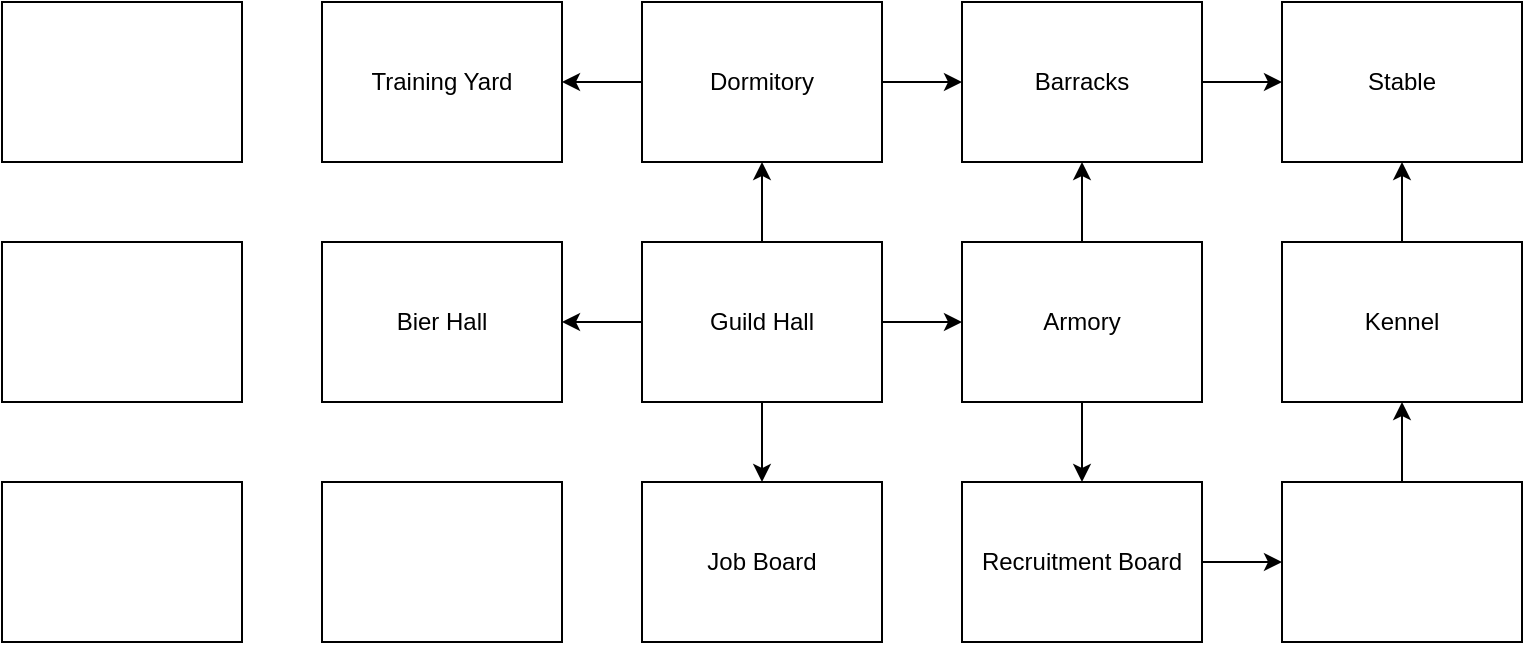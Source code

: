 <mxfile version="26.1.3">
  <diagram name="Page-1" id="7Pzd54XaaaVE_Tquv6VG">
    <mxGraphModel dx="1018" dy="701" grid="1" gridSize="10" guides="1" tooltips="1" connect="1" arrows="1" fold="1" page="1" pageScale="1" pageWidth="850" pageHeight="1100" math="0" shadow="0">
      <root>
        <mxCell id="0" />
        <mxCell id="1" parent="0" />
        <mxCell id="VHVBHo6u8znhHrg9d9eZ-21" style="edgeStyle=orthogonalEdgeStyle;rounded=0;orthogonalLoop=1;jettySize=auto;html=1;exitX=0.5;exitY=0;exitDx=0;exitDy=0;" edge="1" parent="1" source="VHVBHo6u8znhHrg9d9eZ-2" target="VHVBHo6u8znhHrg9d9eZ-19">
          <mxGeometry relative="1" as="geometry" />
        </mxCell>
        <mxCell id="VHVBHo6u8znhHrg9d9eZ-22" style="edgeStyle=orthogonalEdgeStyle;rounded=0;orthogonalLoop=1;jettySize=auto;html=1;exitX=0.5;exitY=1;exitDx=0;exitDy=0;entryX=0.5;entryY=0;entryDx=0;entryDy=0;" edge="1" parent="1" source="VHVBHo6u8znhHrg9d9eZ-2" target="VHVBHo6u8znhHrg9d9eZ-4">
          <mxGeometry relative="1" as="geometry" />
        </mxCell>
        <mxCell id="VHVBHo6u8znhHrg9d9eZ-23" style="edgeStyle=orthogonalEdgeStyle;rounded=0;orthogonalLoop=1;jettySize=auto;html=1;exitX=0;exitY=0.5;exitDx=0;exitDy=0;entryX=1;entryY=0.5;entryDx=0;entryDy=0;" edge="1" parent="1" source="VHVBHo6u8znhHrg9d9eZ-2" target="VHVBHo6u8znhHrg9d9eZ-12">
          <mxGeometry relative="1" as="geometry" />
        </mxCell>
        <mxCell id="VHVBHo6u8znhHrg9d9eZ-25" style="edgeStyle=orthogonalEdgeStyle;rounded=0;orthogonalLoop=1;jettySize=auto;html=1;exitX=1;exitY=0.5;exitDx=0;exitDy=0;entryX=0;entryY=0.5;entryDx=0;entryDy=0;" edge="1" parent="1" source="VHVBHo6u8znhHrg9d9eZ-2" target="VHVBHo6u8znhHrg9d9eZ-6">
          <mxGeometry relative="1" as="geometry" />
        </mxCell>
        <mxCell id="VHVBHo6u8znhHrg9d9eZ-2" value="Guild Hall" style="rounded=0;whiteSpace=wrap;html=1;" vertex="1" parent="1">
          <mxGeometry x="360" y="240" width="120" height="80" as="geometry" />
        </mxCell>
        <mxCell id="VHVBHo6u8znhHrg9d9eZ-4" value="Job Board" style="rounded=0;whiteSpace=wrap;html=1;" vertex="1" parent="1">
          <mxGeometry x="360" y="360" width="120" height="80" as="geometry" />
        </mxCell>
        <mxCell id="VHVBHo6u8znhHrg9d9eZ-27" style="edgeStyle=orthogonalEdgeStyle;rounded=0;orthogonalLoop=1;jettySize=auto;html=1;exitX=0.5;exitY=0;exitDx=0;exitDy=0;" edge="1" parent="1" source="VHVBHo6u8znhHrg9d9eZ-6" target="VHVBHo6u8znhHrg9d9eZ-10">
          <mxGeometry relative="1" as="geometry" />
        </mxCell>
        <mxCell id="VHVBHo6u8znhHrg9d9eZ-28" style="edgeStyle=orthogonalEdgeStyle;rounded=0;orthogonalLoop=1;jettySize=auto;html=1;exitX=0.5;exitY=1;exitDx=0;exitDy=0;" edge="1" parent="1" source="VHVBHo6u8znhHrg9d9eZ-6" target="VHVBHo6u8znhHrg9d9eZ-7">
          <mxGeometry relative="1" as="geometry" />
        </mxCell>
        <mxCell id="VHVBHo6u8znhHrg9d9eZ-6" value="Armory" style="rounded=0;whiteSpace=wrap;html=1;" vertex="1" parent="1">
          <mxGeometry x="520" y="240" width="120" height="80" as="geometry" />
        </mxCell>
        <mxCell id="VHVBHo6u8znhHrg9d9eZ-31" style="edgeStyle=orthogonalEdgeStyle;rounded=0;orthogonalLoop=1;jettySize=auto;html=1;exitX=1;exitY=0.5;exitDx=0;exitDy=0;entryX=0;entryY=0.5;entryDx=0;entryDy=0;" edge="1" parent="1" source="VHVBHo6u8znhHrg9d9eZ-7" target="VHVBHo6u8znhHrg9d9eZ-13">
          <mxGeometry relative="1" as="geometry" />
        </mxCell>
        <mxCell id="VHVBHo6u8znhHrg9d9eZ-7" value="Recruitment Board" style="rounded=0;whiteSpace=wrap;html=1;" vertex="1" parent="1">
          <mxGeometry x="520" y="360" width="120" height="80" as="geometry" />
        </mxCell>
        <mxCell id="VHVBHo6u8znhHrg9d9eZ-8" value="" style="rounded=0;whiteSpace=wrap;html=1;" vertex="1" parent="1">
          <mxGeometry x="200" y="360" width="120" height="80" as="geometry" />
        </mxCell>
        <mxCell id="VHVBHo6u8znhHrg9d9eZ-9" value="Training Yard" style="rounded=0;whiteSpace=wrap;html=1;" vertex="1" parent="1">
          <mxGeometry x="200" y="120" width="120" height="80" as="geometry" />
        </mxCell>
        <mxCell id="VHVBHo6u8znhHrg9d9eZ-29" style="edgeStyle=orthogonalEdgeStyle;rounded=0;orthogonalLoop=1;jettySize=auto;html=1;exitX=1;exitY=0.5;exitDx=0;exitDy=0;" edge="1" parent="1" source="VHVBHo6u8znhHrg9d9eZ-10" target="VHVBHo6u8znhHrg9d9eZ-15">
          <mxGeometry relative="1" as="geometry" />
        </mxCell>
        <mxCell id="VHVBHo6u8znhHrg9d9eZ-10" value="Barracks" style="rounded=0;whiteSpace=wrap;html=1;" vertex="1" parent="1">
          <mxGeometry x="520" y="120" width="120" height="80" as="geometry" />
        </mxCell>
        <mxCell id="VHVBHo6u8znhHrg9d9eZ-12" value="Bier Hall" style="rounded=0;whiteSpace=wrap;html=1;" vertex="1" parent="1">
          <mxGeometry x="200" y="240" width="120" height="80" as="geometry" />
        </mxCell>
        <mxCell id="VHVBHo6u8znhHrg9d9eZ-30" style="edgeStyle=orthogonalEdgeStyle;rounded=0;orthogonalLoop=1;jettySize=auto;html=1;exitX=0.5;exitY=0;exitDx=0;exitDy=0;entryX=0.5;entryY=1;entryDx=0;entryDy=0;" edge="1" parent="1" source="VHVBHo6u8znhHrg9d9eZ-13" target="VHVBHo6u8znhHrg9d9eZ-14">
          <mxGeometry relative="1" as="geometry" />
        </mxCell>
        <mxCell id="VHVBHo6u8znhHrg9d9eZ-13" value="" style="rounded=0;whiteSpace=wrap;html=1;" vertex="1" parent="1">
          <mxGeometry x="680" y="360" width="120" height="80" as="geometry" />
        </mxCell>
        <mxCell id="VHVBHo6u8znhHrg9d9eZ-32" style="edgeStyle=orthogonalEdgeStyle;rounded=0;orthogonalLoop=1;jettySize=auto;html=1;exitX=0.5;exitY=0;exitDx=0;exitDy=0;entryX=0.5;entryY=1;entryDx=0;entryDy=0;" edge="1" parent="1" source="VHVBHo6u8znhHrg9d9eZ-14" target="VHVBHo6u8znhHrg9d9eZ-15">
          <mxGeometry relative="1" as="geometry" />
        </mxCell>
        <mxCell id="VHVBHo6u8znhHrg9d9eZ-14" value="Kennel" style="rounded=0;whiteSpace=wrap;html=1;" vertex="1" parent="1">
          <mxGeometry x="680" y="240" width="120" height="80" as="geometry" />
        </mxCell>
        <mxCell id="VHVBHo6u8znhHrg9d9eZ-15" value="Stable" style="rounded=0;whiteSpace=wrap;html=1;" vertex="1" parent="1">
          <mxGeometry x="680" y="120" width="120" height="80" as="geometry" />
        </mxCell>
        <mxCell id="VHVBHo6u8znhHrg9d9eZ-16" value="" style="rounded=0;whiteSpace=wrap;html=1;" vertex="1" parent="1">
          <mxGeometry x="40" y="120" width="120" height="80" as="geometry" />
        </mxCell>
        <mxCell id="VHVBHo6u8znhHrg9d9eZ-17" value="" style="rounded=0;whiteSpace=wrap;html=1;" vertex="1" parent="1">
          <mxGeometry x="40" y="240" width="120" height="80" as="geometry" />
        </mxCell>
        <mxCell id="VHVBHo6u8znhHrg9d9eZ-18" value="" style="rounded=0;whiteSpace=wrap;html=1;" vertex="1" parent="1">
          <mxGeometry x="40" y="360" width="120" height="80" as="geometry" />
        </mxCell>
        <mxCell id="VHVBHo6u8znhHrg9d9eZ-24" style="edgeStyle=orthogonalEdgeStyle;rounded=0;orthogonalLoop=1;jettySize=auto;html=1;exitX=0;exitY=0.5;exitDx=0;exitDy=0;" edge="1" parent="1" source="VHVBHo6u8znhHrg9d9eZ-19" target="VHVBHo6u8znhHrg9d9eZ-9">
          <mxGeometry relative="1" as="geometry" />
        </mxCell>
        <mxCell id="VHVBHo6u8znhHrg9d9eZ-26" style="edgeStyle=orthogonalEdgeStyle;rounded=0;orthogonalLoop=1;jettySize=auto;html=1;exitX=1;exitY=0.5;exitDx=0;exitDy=0;" edge="1" parent="1" source="VHVBHo6u8znhHrg9d9eZ-19" target="VHVBHo6u8znhHrg9d9eZ-10">
          <mxGeometry relative="1" as="geometry" />
        </mxCell>
        <mxCell id="VHVBHo6u8znhHrg9d9eZ-19" value="Dormitory" style="rounded=0;whiteSpace=wrap;html=1;" vertex="1" parent="1">
          <mxGeometry x="360" y="120" width="120" height="80" as="geometry" />
        </mxCell>
      </root>
    </mxGraphModel>
  </diagram>
</mxfile>
